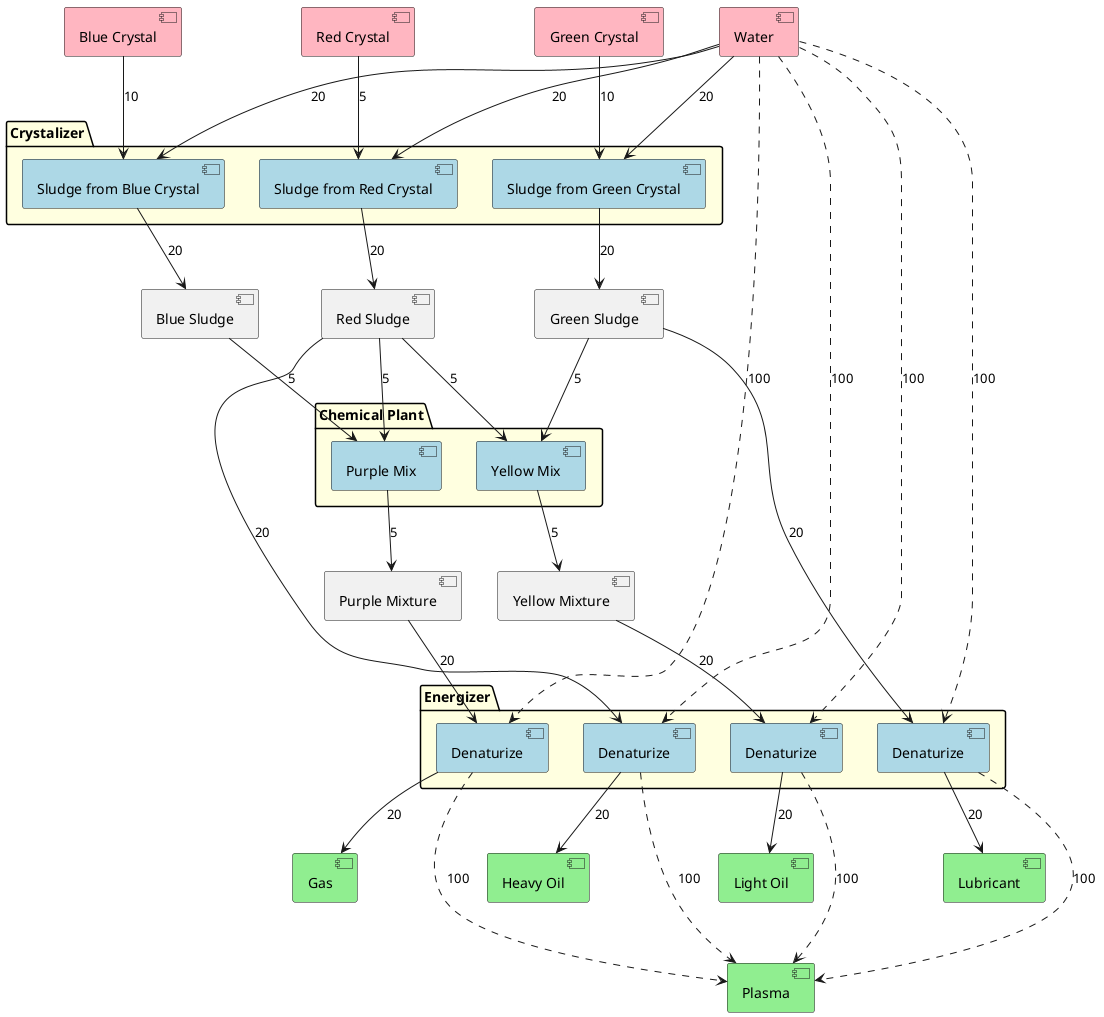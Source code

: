 @startuml

hide methods
hide fields
hide circle

[Water] as W #lightpink

[Red Crystal] as RC #lightpink
[Blue Crystal] as BC #lightpink
[Green Crystal] as GC #lightpink

[Red Sludge] as RS
[Green Sludge] as GS
[Blue Sludge] as BS

[Purple Mixture] as PM
[Yellow Mixture] as YM

[Heavy Oil] as HO #lightgreen
[Light Oil] as LO #lightgreen
[Gas] as G #lightgreen
[Lubricant] as L #lightgreen
[Plasma] as PA #lightgreen

package "Crystalizer" #lightyellow {
[Sludge from Red Crystal] as SfR #lightblue
[Sludge from Blue Crystal]as SfB #lightblue
[Sludge from Green Crystal]as SfG #lightblue
}

package "Chemical Plant" #lightyellow {
[Purple Mix] as CPB #lightblue
[Yellow Mix] as CPY #lightblue
}


package Energizer #lightyellow {
[Denaturize] as HOP #lightblue
[Denaturize] as LOP #lightblue
[Denaturize] as GP #lightblue
[Denaturize] as LP #lightblue
}

RC --> SfR : 5
W --> SfR : 20
SfR --> RS : 20

BC --> SfB : 10
W --> SfB : 20
SfB  --> BS : 20

GC --> SfG : 10
W --> SfG : 20
SfG --> GS : 20

RS --> CPB : 5
BS --> CPB : 5
CPB --> PM : 5
PM --> GP : 20
GP --> G : 20

RS --> HOP : 20
HOP --> HO : 20

GS --> CPY : 5
RS --> CPY : 5
CPY --> YM : 5
YM --> LOP : 20
LOP --> LO : 20

GS --> LP : 20
LP --> L : 20

HOP ...> PA : 100
LOP ...> PA : 100
GP ...> PA : 100
LP ...> PA : 100

W ...> HOP : 100
W ...> LOP : 100
W ...> GP : 100
W ...> LP : 100

@enduml